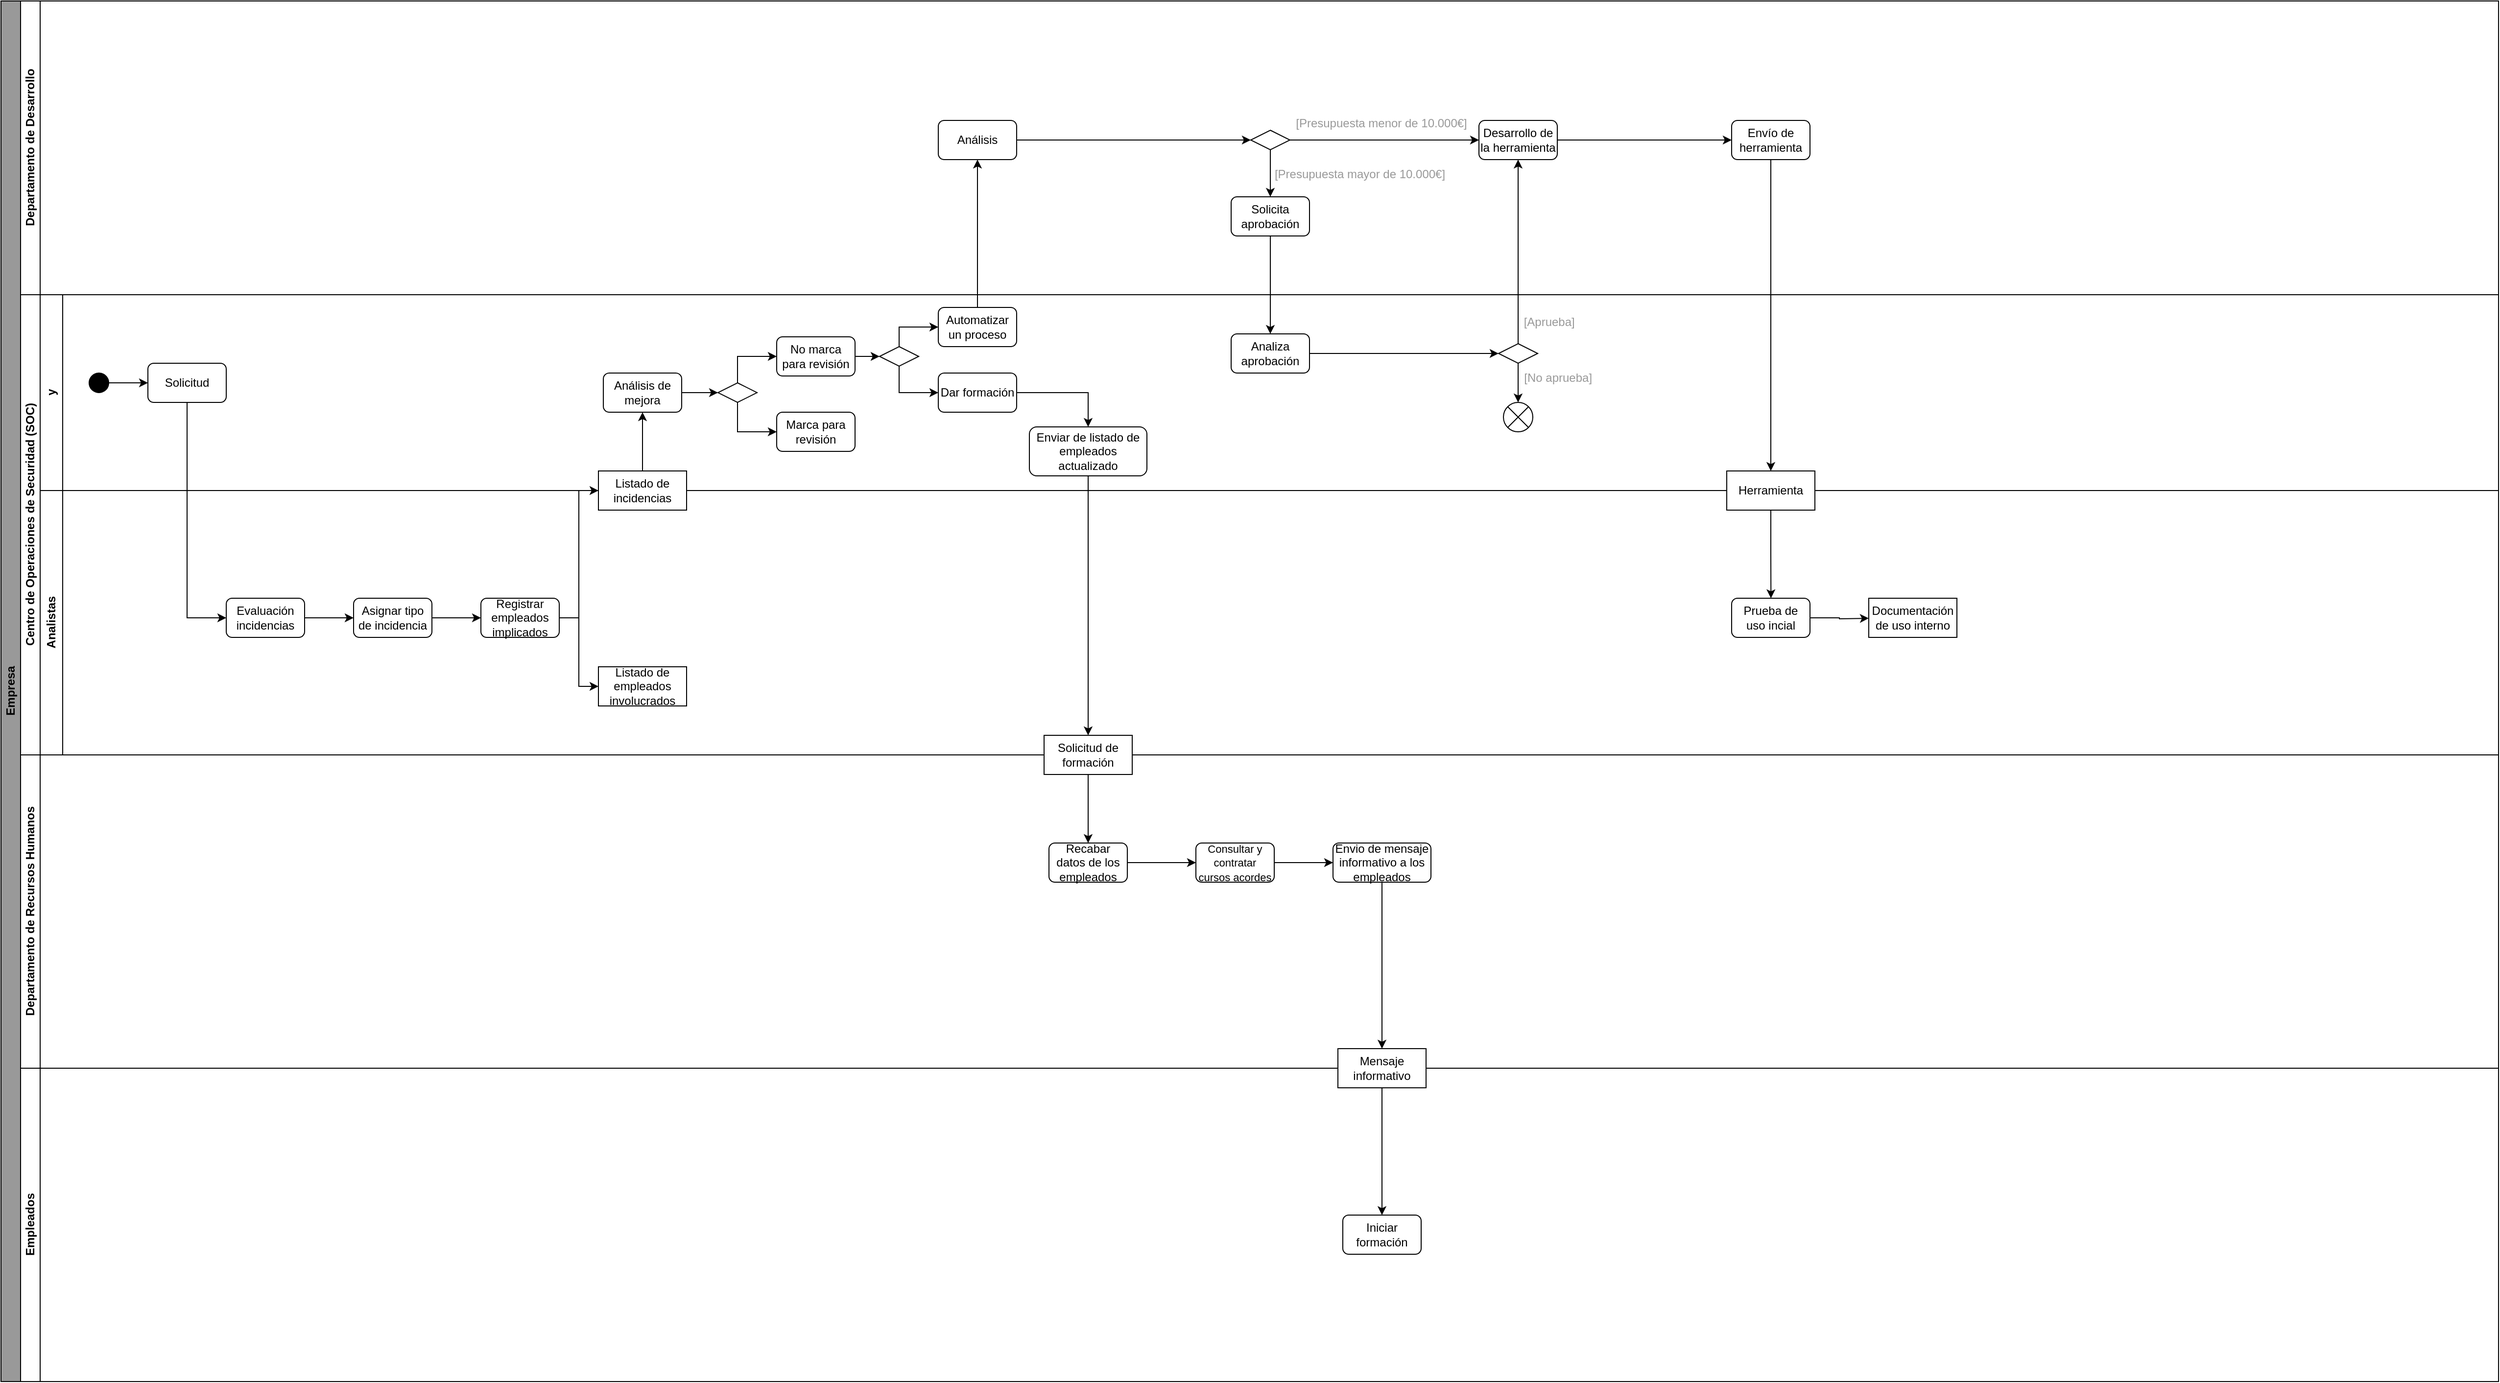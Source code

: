 <mxfile version="26.0.15">
  <diagram name="Página-1" id="V2Iqiuu2jefeKsIMrNsC">
    <mxGraphModel dx="1518" dy="-1586" grid="1" gridSize="10" guides="1" tooltips="1" connect="1" arrows="1" fold="1" page="1" pageScale="1" pageWidth="850" pageHeight="1100" math="0" shadow="0">
      <root>
        <mxCell id="0" />
        <mxCell id="1" parent="0" />
        <mxCell id="dwZYhb1xAHtTYDDChcLW-22" value="Empresa" style="swimlane;childLayout=stackLayout;resizeParent=1;resizeParentMax=0;horizontal=0;startSize=20;horizontalStack=0;html=1;glass=0;fillColor=light-dark(#999999,var(--ge-dark-color, #121212));" parent="1" vertex="1">
          <mxGeometry x="483" y="2710" width="2550" height="1410" as="geometry" />
        </mxCell>
        <mxCell id="dwZYhb1xAHtTYDDChcLW-23" value="Departamento de Desarrollo" style="swimlane;startSize=20;horizontal=0;html=1;" parent="dwZYhb1xAHtTYDDChcLW-22" vertex="1">
          <mxGeometry x="20" width="2530" height="300" as="geometry" />
        </mxCell>
        <mxCell id="Ye0qZoPVvqmFJT9ewQcx-2" value="Análisis" style="rounded=1;whiteSpace=wrap;html=1;" parent="dwZYhb1xAHtTYDDChcLW-23" vertex="1">
          <mxGeometry x="937" y="122" width="80" height="40" as="geometry" />
        </mxCell>
        <mxCell id="Ye0qZoPVvqmFJT9ewQcx-38" style="edgeStyle=orthogonalEdgeStyle;rounded=0;orthogonalLoop=1;jettySize=auto;html=1;exitX=1;exitY=0.5;exitDx=0;exitDy=0;" parent="dwZYhb1xAHtTYDDChcLW-23" source="Ye0qZoPVvqmFJT9ewQcx-12" edge="1">
          <mxGeometry relative="1" as="geometry">
            <mxPoint x="1747" y="142" as="targetPoint" />
          </mxGeometry>
        </mxCell>
        <mxCell id="Ye0qZoPVvqmFJT9ewQcx-12" value="Desarrollo de la herramienta" style="rounded=1;whiteSpace=wrap;html=1;" parent="dwZYhb1xAHtTYDDChcLW-23" vertex="1">
          <mxGeometry x="1489" y="122" width="80" height="40" as="geometry" />
        </mxCell>
        <mxCell id="Ye0qZoPVvqmFJT9ewQcx-13" value="&lt;font style=&quot;color: rgb(153, 153, 153);&quot;&gt;[Presupuesta menor de 10.000€]&lt;/font&gt;" style="text;html=1;align=center;verticalAlign=middle;resizable=0;points=[];autosize=1;strokeColor=none;fillColor=none;" parent="dwZYhb1xAHtTYDDChcLW-23" vertex="1">
          <mxGeometry x="1289" y="110" width="200" height="30" as="geometry" />
        </mxCell>
        <mxCell id="Ye0qZoPVvqmFJT9ewQcx-14" value="&lt;font style=&quot;color: rgb(153, 153, 153);&quot;&gt;[Presupuesta mayor de 10.000€]&lt;/font&gt;" style="text;html=1;align=center;verticalAlign=middle;resizable=0;points=[];autosize=1;strokeColor=none;fillColor=none;" parent="dwZYhb1xAHtTYDDChcLW-23" vertex="1">
          <mxGeometry x="1267" y="162" width="200" height="30" as="geometry" />
        </mxCell>
        <mxCell id="Ye0qZoPVvqmFJT9ewQcx-10" value="Solicita aprobación" style="rounded=1;whiteSpace=wrap;html=1;" parent="dwZYhb1xAHtTYDDChcLW-23" vertex="1">
          <mxGeometry x="1236" y="200" width="80" height="40" as="geometry" />
        </mxCell>
        <mxCell id="Ye0qZoPVvqmFJT9ewQcx-39" value="Envío de herramienta" style="rounded=1;whiteSpace=wrap;html=1;" parent="dwZYhb1xAHtTYDDChcLW-23" vertex="1">
          <mxGeometry x="1747" y="122" width="80" height="40" as="geometry" />
        </mxCell>
        <mxCell id="dwZYhb1xAHtTYDDChcLW-24" value="Centro de Operaciones de Securidad (SOC)" style="swimlane;startSize=20;horizontal=0;html=1;glass=0;" parent="dwZYhb1xAHtTYDDChcLW-22" vertex="1">
          <mxGeometry x="20" y="300" width="2530" height="470" as="geometry" />
        </mxCell>
        <mxCell id="B5OsoqnMkMhix60cj1UZ-86" value="Analistas" style="swimlane;horizontal=0;whiteSpace=wrap;html=1;" parent="dwZYhb1xAHtTYDDChcLW-24" vertex="1">
          <mxGeometry x="20" y="200" width="2510" height="270" as="geometry" />
        </mxCell>
        <mxCell id="o_Q9sKbWr-3OxkOPMP5L-8" style="edgeStyle=orthogonalEdgeStyle;rounded=0;orthogonalLoop=1;jettySize=auto;html=1;exitX=1;exitY=0.5;exitDx=0;exitDy=0;entryX=0;entryY=0.5;entryDx=0;entryDy=0;" parent="B5OsoqnMkMhix60cj1UZ-86" source="dwZYhb1xAHtTYDDChcLW-29" target="o_Q9sKbWr-3OxkOPMP5L-4" edge="1">
          <mxGeometry relative="1" as="geometry" />
        </mxCell>
        <mxCell id="dwZYhb1xAHtTYDDChcLW-29" value="Evaluación incidencias" style="rounded=1;whiteSpace=wrap;html=1;" parent="B5OsoqnMkMhix60cj1UZ-86" vertex="1">
          <mxGeometry x="190" y="110" width="80" height="40" as="geometry" />
        </mxCell>
        <mxCell id="o_Q9sKbWr-3OxkOPMP5L-13" style="edgeStyle=orthogonalEdgeStyle;rounded=0;orthogonalLoop=1;jettySize=auto;html=1;exitX=1;exitY=0.5;exitDx=0;exitDy=0;entryX=0;entryY=0.5;entryDx=0;entryDy=0;" parent="B5OsoqnMkMhix60cj1UZ-86" source="o_Q9sKbWr-3OxkOPMP5L-5" target="dwZYhb1xAHtTYDDChcLW-32" edge="1">
          <mxGeometry relative="1" as="geometry" />
        </mxCell>
        <mxCell id="o_Q9sKbWr-3OxkOPMP5L-5" value="Registrar empleados implicados" style="rounded=1;whiteSpace=wrap;html=1;" parent="B5OsoqnMkMhix60cj1UZ-86" vertex="1">
          <mxGeometry x="450" y="110" width="80" height="40" as="geometry" />
        </mxCell>
        <mxCell id="o_Q9sKbWr-3OxkOPMP5L-9" style="edgeStyle=orthogonalEdgeStyle;rounded=0;orthogonalLoop=1;jettySize=auto;html=1;exitX=1;exitY=0.5;exitDx=0;exitDy=0;entryX=0;entryY=0.5;entryDx=0;entryDy=0;" parent="B5OsoqnMkMhix60cj1UZ-86" source="o_Q9sKbWr-3OxkOPMP5L-4" target="o_Q9sKbWr-3OxkOPMP5L-5" edge="1">
          <mxGeometry relative="1" as="geometry" />
        </mxCell>
        <mxCell id="o_Q9sKbWr-3OxkOPMP5L-4" value="Asignar tipo de incidencia" style="rounded=1;whiteSpace=wrap;html=1;" parent="B5OsoqnMkMhix60cj1UZ-86" vertex="1">
          <mxGeometry x="320" y="110" width="80" height="40" as="geometry" />
        </mxCell>
        <mxCell id="dwZYhb1xAHtTYDDChcLW-32" value="Listado de empleados involucrados" style="rounded=0;whiteSpace=wrap;html=1;" parent="B5OsoqnMkMhix60cj1UZ-86" vertex="1">
          <mxGeometry x="570" y="180" width="90" height="40" as="geometry" />
        </mxCell>
        <mxCell id="dwZYhb1xAHtTYDDChcLW-47" value="Solicitud de formación" style="rounded=0;whiteSpace=wrap;html=1;" parent="B5OsoqnMkMhix60cj1UZ-86" vertex="1">
          <mxGeometry x="1025" y="250" width="90" height="40" as="geometry" />
        </mxCell>
        <mxCell id="Ye0qZoPVvqmFJT9ewQcx-43" value="Listado de incidencias" style="rounded=0;whiteSpace=wrap;html=1;" parent="B5OsoqnMkMhix60cj1UZ-86" vertex="1">
          <mxGeometry x="1722" y="-20" width="90" height="40" as="geometry" />
        </mxCell>
        <mxCell id="Ye0qZoPVvqmFJT9ewQcx-44" value="Listado de incidencias" style="rounded=0;whiteSpace=wrap;html=1;" parent="B5OsoqnMkMhix60cj1UZ-86" vertex="1">
          <mxGeometry x="1722" y="-20" width="90" height="40" as="geometry" />
        </mxCell>
        <mxCell id="Ye0qZoPVvqmFJT9ewQcx-58" style="edgeStyle=orthogonalEdgeStyle;rounded=0;orthogonalLoop=1;jettySize=auto;html=1;exitX=1;exitY=0.5;exitDx=0;exitDy=0;" parent="B5OsoqnMkMhix60cj1UZ-86" source="Ye0qZoPVvqmFJT9ewQcx-57" edge="1">
          <mxGeometry relative="1" as="geometry">
            <mxPoint x="1867" y="130.455" as="targetPoint" />
          </mxGeometry>
        </mxCell>
        <mxCell id="Ye0qZoPVvqmFJT9ewQcx-57" value="Prueba de uso incial" style="rounded=1;whiteSpace=wrap;html=1;" parent="B5OsoqnMkMhix60cj1UZ-86" vertex="1">
          <mxGeometry x="1727" y="110" width="80" height="40" as="geometry" />
        </mxCell>
        <mxCell id="Ye0qZoPVvqmFJT9ewQcx-59" value="Documentación de uso interno" style="rounded=0;whiteSpace=wrap;html=1;" parent="B5OsoqnMkMhix60cj1UZ-86" vertex="1">
          <mxGeometry x="1867" y="110" width="90" height="40" as="geometry" />
        </mxCell>
        <mxCell id="o_Q9sKbWr-3OxkOPMP5L-3" style="edgeStyle=orthogonalEdgeStyle;rounded=0;orthogonalLoop=1;jettySize=auto;html=1;exitX=0.5;exitY=1;exitDx=0;exitDy=0;entryX=0;entryY=0.5;entryDx=0;entryDy=0;" parent="dwZYhb1xAHtTYDDChcLW-24" source="o_Q9sKbWr-3OxkOPMP5L-1" target="dwZYhb1xAHtTYDDChcLW-29" edge="1">
          <mxGeometry relative="1" as="geometry" />
        </mxCell>
        <mxCell id="o_Q9sKbWr-3OxkOPMP5L-12" style="edgeStyle=orthogonalEdgeStyle;rounded=0;orthogonalLoop=1;jettySize=auto;html=1;exitX=1;exitY=0.5;exitDx=0;exitDy=0;entryX=0;entryY=0.5;entryDx=0;entryDy=0;" parent="dwZYhb1xAHtTYDDChcLW-24" source="o_Q9sKbWr-3OxkOPMP5L-5" target="dwZYhb1xAHtTYDDChcLW-31" edge="1">
          <mxGeometry relative="1" as="geometry" />
        </mxCell>
        <mxCell id="B5OsoqnMkMhix60cj1UZ-84" value="y" style="swimlane;horizontal=0;whiteSpace=wrap;html=1;startSize=23;" parent="dwZYhb1xAHtTYDDChcLW-24" vertex="1">
          <mxGeometry x="20" width="2510" height="200" as="geometry" />
        </mxCell>
        <mxCell id="o_Q9sKbWr-3OxkOPMP5L-2" style="edgeStyle=orthogonalEdgeStyle;rounded=0;orthogonalLoop=1;jettySize=auto;html=1;exitX=1;exitY=0.5;exitDx=0;exitDy=0;entryX=0;entryY=0.5;entryDx=0;entryDy=0;" parent="B5OsoqnMkMhix60cj1UZ-84" source="dwZYhb1xAHtTYDDChcLW-26" target="o_Q9sKbWr-3OxkOPMP5L-1" edge="1">
          <mxGeometry relative="1" as="geometry" />
        </mxCell>
        <mxCell id="dwZYhb1xAHtTYDDChcLW-26" value="" style="ellipse;fillColor=strokeColor;html=1;" parent="B5OsoqnMkMhix60cj1UZ-84" vertex="1">
          <mxGeometry x="50" y="80" width="20" height="20" as="geometry" />
        </mxCell>
        <mxCell id="o_Q9sKbWr-3OxkOPMP5L-1" value="Solicitud" style="rounded=1;whiteSpace=wrap;html=1;" parent="B5OsoqnMkMhix60cj1UZ-84" vertex="1">
          <mxGeometry x="110" y="70" width="80" height="40" as="geometry" />
        </mxCell>
        <mxCell id="o_Q9sKbWr-3OxkOPMP5L-21" style="edgeStyle=orthogonalEdgeStyle;rounded=0;orthogonalLoop=1;jettySize=auto;html=1;exitX=1;exitY=0.5;exitDx=0;exitDy=0;entryX=0;entryY=0.5;entryDx=0;entryDy=0;" parent="B5OsoqnMkMhix60cj1UZ-84" source="dwZYhb1xAHtTYDDChcLW-33" target="dwZYhb1xAHtTYDDChcLW-36" edge="1">
          <mxGeometry relative="1" as="geometry" />
        </mxCell>
        <mxCell id="dwZYhb1xAHtTYDDChcLW-33" value="Análisis de mejora&lt;span style=&quot;color: rgba(0, 0, 0, 0); font-family: monospace; font-size: 0px; text-align: start; text-wrap-mode: nowrap;&quot;&gt;%3CmxGraphModel%3E%3Croot%3E%3CmxCell%20id%3D%220%22%2F%3E%3CmxCell%20id%3D%221%22%20parent%3D%220%22%2F%3E%3CmxCell%20id%3D%222%22%20value%3D%22evaluaci%C3%B3n%20incidencias%22%20style%3D%22rounded%3D1%3BwhiteSpace%3Dwrap%3Bhtml%3D1%3B%22%20vertex%3D%221%22%20parent%3D%221%22%3E%3CmxGeometry%20x%3D%22530%22%20y%3D%223270%22%20width%3D%2280%22%20height%3D%2240%22%20as%3D%22geometry%22%2F%3E%3C%2FmxCell%3E%3C%2Froot%3E%3C%2FmxGraphModel%3E&lt;/span&gt;" style="rounded=1;whiteSpace=wrap;html=1;" parent="B5OsoqnMkMhix60cj1UZ-84" vertex="1">
          <mxGeometry x="575" y="80" width="80" height="40" as="geometry" />
        </mxCell>
        <mxCell id="QzcsEoRw-TG-6qMymVgF-25" style="edgeStyle=orthogonalEdgeStyle;rounded=0;orthogonalLoop=1;jettySize=auto;html=1;exitX=0.5;exitY=1;exitDx=0;exitDy=0;entryX=0;entryY=0.5;entryDx=0;entryDy=0;" parent="B5OsoqnMkMhix60cj1UZ-84" source="dwZYhb1xAHtTYDDChcLW-36" target="QzcsEoRw-TG-6qMymVgF-24" edge="1">
          <mxGeometry relative="1" as="geometry" />
        </mxCell>
        <mxCell id="QzcsEoRw-TG-6qMymVgF-26" style="edgeStyle=orthogonalEdgeStyle;rounded=0;orthogonalLoop=1;jettySize=auto;html=1;exitX=0.5;exitY=0;exitDx=0;exitDy=0;entryX=0;entryY=0.5;entryDx=0;entryDy=0;" parent="B5OsoqnMkMhix60cj1UZ-84" source="dwZYhb1xAHtTYDDChcLW-36" target="o_Q9sKbWr-3OxkOPMP5L-20" edge="1">
          <mxGeometry relative="1" as="geometry" />
        </mxCell>
        <mxCell id="dwZYhb1xAHtTYDDChcLW-36" value="" style="rhombus;whiteSpace=wrap;html=1;" parent="B5OsoqnMkMhix60cj1UZ-84" vertex="1">
          <mxGeometry x="692" y="90" width="40" height="20" as="geometry" />
        </mxCell>
        <mxCell id="o_Q9sKbWr-3OxkOPMP5L-14" style="edgeStyle=orthogonalEdgeStyle;rounded=0;orthogonalLoop=1;jettySize=auto;html=1;exitX=0.5;exitY=0;exitDx=0;exitDy=0;entryX=0.5;entryY=1;entryDx=0;entryDy=0;" parent="B5OsoqnMkMhix60cj1UZ-84" source="dwZYhb1xAHtTYDDChcLW-31" target="dwZYhb1xAHtTYDDChcLW-33" edge="1">
          <mxGeometry relative="1" as="geometry" />
        </mxCell>
        <mxCell id="dwZYhb1xAHtTYDDChcLW-31" value="Listado de incidencias" style="rounded=0;whiteSpace=wrap;html=1;" parent="B5OsoqnMkMhix60cj1UZ-84" vertex="1">
          <mxGeometry x="570" y="180" width="90" height="40" as="geometry" />
        </mxCell>
        <mxCell id="QzcsEoRw-TG-6qMymVgF-29" style="edgeStyle=orthogonalEdgeStyle;rounded=0;orthogonalLoop=1;jettySize=auto;html=1;exitX=1;exitY=0.5;exitDx=0;exitDy=0;entryX=0;entryY=0.5;entryDx=0;entryDy=0;" parent="B5OsoqnMkMhix60cj1UZ-84" source="o_Q9sKbWr-3OxkOPMP5L-20" target="QzcsEoRw-TG-6qMymVgF-28" edge="1">
          <mxGeometry relative="1" as="geometry" />
        </mxCell>
        <mxCell id="o_Q9sKbWr-3OxkOPMP5L-20" value="No marca para revisión" style="rounded=1;whiteSpace=wrap;html=1;" parent="B5OsoqnMkMhix60cj1UZ-84" vertex="1">
          <mxGeometry x="752" y="43" width="80" height="40" as="geometry" />
        </mxCell>
        <mxCell id="o_Q9sKbWr-3OxkOPMP5L-19" value="Automatizar un proceso" style="rounded=1;whiteSpace=wrap;html=1;" parent="B5OsoqnMkMhix60cj1UZ-84" vertex="1">
          <mxGeometry x="917" y="13" width="80" height="40" as="geometry" />
        </mxCell>
        <mxCell id="dwZYhb1xAHtTYDDChcLW-51" value="Enviar de listado de empleados actualizado" style="rounded=1;whiteSpace=wrap;html=1;" parent="B5OsoqnMkMhix60cj1UZ-84" vertex="1">
          <mxGeometry x="1010" y="135" width="120" height="50" as="geometry" />
        </mxCell>
        <mxCell id="Ye0qZoPVvqmFJT9ewQcx-37" value="&lt;font style=&quot;color: rgb(153, 153, 153);&quot;&gt;[Aprueba]&amp;nbsp;&lt;/font&gt;" style="text;html=1;align=center;verticalAlign=middle;resizable=0;points=[];autosize=1;strokeColor=none;fillColor=none;" parent="B5OsoqnMkMhix60cj1UZ-84" vertex="1">
          <mxGeometry x="1502" y="13" width="80" height="30" as="geometry" />
        </mxCell>
        <mxCell id="Ye0qZoPVvqmFJT9ewQcx-61" style="edgeStyle=orthogonalEdgeStyle;rounded=0;orthogonalLoop=1;jettySize=auto;html=1;exitX=0.5;exitY=1;exitDx=0;exitDy=0;entryX=0.5;entryY=0;entryDx=0;entryDy=0;" parent="B5OsoqnMkMhix60cj1UZ-84" source="Ye0qZoPVvqmFJT9ewQcx-20" target="Ye0qZoPVvqmFJT9ewQcx-60" edge="1">
          <mxGeometry relative="1" as="geometry" />
        </mxCell>
        <mxCell id="Ye0qZoPVvqmFJT9ewQcx-20" value="" style="rhombus;whiteSpace=wrap;html=1;" parent="B5OsoqnMkMhix60cj1UZ-84" vertex="1">
          <mxGeometry x="1489" y="50" width="40" height="20" as="geometry" />
        </mxCell>
        <mxCell id="Ye0qZoPVvqmFJT9ewQcx-54" style="edgeStyle=orthogonalEdgeStyle;rounded=0;orthogonalLoop=1;jettySize=auto;html=1;exitX=1;exitY=0.5;exitDx=0;exitDy=0;entryX=0;entryY=0.5;entryDx=0;entryDy=0;" parent="B5OsoqnMkMhix60cj1UZ-84" source="Ye0qZoPVvqmFJT9ewQcx-50" target="Ye0qZoPVvqmFJT9ewQcx-20" edge="1">
          <mxGeometry relative="1" as="geometry" />
        </mxCell>
        <mxCell id="Ye0qZoPVvqmFJT9ewQcx-50" value="Analiza aprobación" style="rounded=1;whiteSpace=wrap;html=1;" parent="B5OsoqnMkMhix60cj1UZ-84" vertex="1">
          <mxGeometry x="1216" y="40" width="80" height="40" as="geometry" />
        </mxCell>
        <mxCell id="Ye0qZoPVvqmFJT9ewQcx-60" value="" style="shape=sumEllipse;perimeter=ellipsePerimeter;html=1;backgroundOutline=1;" parent="B5OsoqnMkMhix60cj1UZ-84" vertex="1">
          <mxGeometry x="1494" y="110" width="30" height="30" as="geometry" />
        </mxCell>
        <mxCell id="QzcsEoRw-TG-6qMymVgF-24" value="Marca para revisión" style="rounded=1;whiteSpace=wrap;html=1;" parent="B5OsoqnMkMhix60cj1UZ-84" vertex="1">
          <mxGeometry x="752" y="120" width="80" height="40" as="geometry" />
        </mxCell>
        <mxCell id="QzcsEoRw-TG-6qMymVgF-33" style="edgeStyle=orthogonalEdgeStyle;rounded=0;orthogonalLoop=1;jettySize=auto;html=1;exitX=1;exitY=0.5;exitDx=0;exitDy=0;entryX=0.5;entryY=0;entryDx=0;entryDy=0;" parent="B5OsoqnMkMhix60cj1UZ-84" source="o_Q9sKbWr-3OxkOPMP5L-18" target="dwZYhb1xAHtTYDDChcLW-51" edge="1">
          <mxGeometry relative="1" as="geometry" />
        </mxCell>
        <mxCell id="o_Q9sKbWr-3OxkOPMP5L-18" value="Dar formación" style="rounded=1;whiteSpace=wrap;html=1;" parent="B5OsoqnMkMhix60cj1UZ-84" vertex="1">
          <mxGeometry x="917" y="80" width="80" height="40" as="geometry" />
        </mxCell>
        <mxCell id="QzcsEoRw-TG-6qMymVgF-31" style="edgeStyle=orthogonalEdgeStyle;rounded=0;orthogonalLoop=1;jettySize=auto;html=1;exitX=0.5;exitY=0;exitDx=0;exitDy=0;entryX=0;entryY=0.5;entryDx=0;entryDy=0;" parent="B5OsoqnMkMhix60cj1UZ-84" source="QzcsEoRw-TG-6qMymVgF-28" target="o_Q9sKbWr-3OxkOPMP5L-19" edge="1">
          <mxGeometry relative="1" as="geometry" />
        </mxCell>
        <mxCell id="QzcsEoRw-TG-6qMymVgF-32" style="edgeStyle=orthogonalEdgeStyle;rounded=0;orthogonalLoop=1;jettySize=auto;html=1;exitX=0.5;exitY=1;exitDx=0;exitDy=0;entryX=0;entryY=0.5;entryDx=0;entryDy=0;" parent="B5OsoqnMkMhix60cj1UZ-84" source="QzcsEoRw-TG-6qMymVgF-28" target="o_Q9sKbWr-3OxkOPMP5L-18" edge="1">
          <mxGeometry relative="1" as="geometry" />
        </mxCell>
        <mxCell id="QzcsEoRw-TG-6qMymVgF-28" value="" style="rhombus;whiteSpace=wrap;html=1;" parent="B5OsoqnMkMhix60cj1UZ-84" vertex="1">
          <mxGeometry x="857" y="53" width="40" height="20" as="geometry" />
        </mxCell>
        <mxCell id="tTP53KBrqFLt5hd1VwmV-1" value="&lt;font style=&quot;color: rgb(153, 153, 153);&quot;&gt;[No aprueba]&amp;nbsp;&lt;/font&gt;" style="text;html=1;align=center;verticalAlign=middle;resizable=0;points=[];autosize=1;strokeColor=none;fillColor=none;" vertex="1" parent="B5OsoqnMkMhix60cj1UZ-84">
          <mxGeometry x="1501" y="70" width="100" height="30" as="geometry" />
        </mxCell>
        <mxCell id="o_Q9sKbWr-3OxkOPMP5L-27" style="edgeStyle=orthogonalEdgeStyle;rounded=0;orthogonalLoop=1;jettySize=auto;html=1;exitX=0.5;exitY=1;exitDx=0;exitDy=0;entryX=0.5;entryY=0;entryDx=0;entryDy=0;" parent="dwZYhb1xAHtTYDDChcLW-24" source="dwZYhb1xAHtTYDDChcLW-51" target="dwZYhb1xAHtTYDDChcLW-47" edge="1">
          <mxGeometry relative="1" as="geometry" />
        </mxCell>
        <mxCell id="dwZYhb1xAHtTYDDChcLW-34" value="Departamento de Recursos Humanos" style="swimlane;startSize=20;horizontal=0;html=1;" parent="dwZYhb1xAHtTYDDChcLW-22" vertex="1">
          <mxGeometry x="20" y="770" width="2530" height="320" as="geometry" />
        </mxCell>
        <mxCell id="o_Q9sKbWr-3OxkOPMP5L-31" style="edgeStyle=orthogonalEdgeStyle;rounded=0;orthogonalLoop=1;jettySize=auto;html=1;exitX=0.5;exitY=1;exitDx=0;exitDy=0;" parent="dwZYhb1xAHtTYDDChcLW-34" source="dwZYhb1xAHtTYDDChcLW-45" target="dwZYhb1xAHtTYDDChcLW-68" edge="1">
          <mxGeometry relative="1" as="geometry" />
        </mxCell>
        <mxCell id="dwZYhb1xAHtTYDDChcLW-45" value="Envio de mensaje informativo a los empleados" style="rounded=1;whiteSpace=wrap;html=1;" parent="dwZYhb1xAHtTYDDChcLW-34" vertex="1">
          <mxGeometry x="1340" y="90" width="100" height="40" as="geometry" />
        </mxCell>
        <mxCell id="o_Q9sKbWr-3OxkOPMP5L-30" style="edgeStyle=orthogonalEdgeStyle;rounded=0;orthogonalLoop=1;jettySize=auto;html=1;exitX=1;exitY=0.5;exitDx=0;exitDy=0;entryX=0;entryY=0.5;entryDx=0;entryDy=0;" parent="dwZYhb1xAHtTYDDChcLW-34" source="dwZYhb1xAHtTYDDChcLW-58" target="dwZYhb1xAHtTYDDChcLW-45" edge="1">
          <mxGeometry relative="1" as="geometry" />
        </mxCell>
        <mxCell id="dwZYhb1xAHtTYDDChcLW-58" value="&lt;font style=&quot;font-size: 11px;&quot;&gt;Consultar y contratar cursos acordes&lt;/font&gt;" style="rounded=1;whiteSpace=wrap;html=1;" parent="dwZYhb1xAHtTYDDChcLW-34" vertex="1">
          <mxGeometry x="1200" y="90" width="80" height="40" as="geometry" />
        </mxCell>
        <mxCell id="o_Q9sKbWr-3OxkOPMP5L-29" style="edgeStyle=orthogonalEdgeStyle;rounded=0;orthogonalLoop=1;jettySize=auto;html=1;exitX=1;exitY=0.5;exitDx=0;exitDy=0;entryX=0;entryY=0.5;entryDx=0;entryDy=0;" parent="dwZYhb1xAHtTYDDChcLW-34" source="dwZYhb1xAHtTYDDChcLW-44" target="dwZYhb1xAHtTYDDChcLW-58" edge="1">
          <mxGeometry relative="1" as="geometry" />
        </mxCell>
        <mxCell id="dwZYhb1xAHtTYDDChcLW-44" value="Recabar datos de los empleados" style="rounded=1;whiteSpace=wrap;html=1;" parent="dwZYhb1xAHtTYDDChcLW-34" vertex="1">
          <mxGeometry x="1050" y="90" width="80" height="40" as="geometry" />
        </mxCell>
        <mxCell id="dwZYhb1xAHtTYDDChcLW-71" value="Iniciar formación" style="rounded=1;whiteSpace=wrap;html=1;" parent="dwZYhb1xAHtTYDDChcLW-34" vertex="1">
          <mxGeometry x="1350" y="470" width="80" height="40" as="geometry" />
        </mxCell>
        <mxCell id="dwZYhb1xAHtTYDDChcLW-72" style="edgeStyle=orthogonalEdgeStyle;rounded=0;orthogonalLoop=1;jettySize=auto;html=1;entryX=0.5;entryY=0;entryDx=0;entryDy=0;" parent="dwZYhb1xAHtTYDDChcLW-34" source="dwZYhb1xAHtTYDDChcLW-68" target="dwZYhb1xAHtTYDDChcLW-71" edge="1">
          <mxGeometry relative="1" as="geometry" />
        </mxCell>
        <mxCell id="o_Q9sKbWr-3OxkOPMP5L-32" value="Solicitud de formación" style="rounded=0;whiteSpace=wrap;html=1;" parent="dwZYhb1xAHtTYDDChcLW-34" vertex="1">
          <mxGeometry x="1045" y="-20" width="90" height="40" as="geometry" />
        </mxCell>
        <mxCell id="dwZYhb1xAHtTYDDChcLW-68" value="Mensaje informativo" style="rounded=0;whiteSpace=wrap;html=1;fontStyle=4" parent="dwZYhb1xAHtTYDDChcLW-34" vertex="1">
          <mxGeometry x="1345" y="300" width="90" height="40" as="geometry" />
        </mxCell>
        <mxCell id="dwZYhb1xAHtTYDDChcLW-61" value="Empleados" style="swimlane;startSize=20;horizontal=0;html=1;" parent="dwZYhb1xAHtTYDDChcLW-22" vertex="1">
          <mxGeometry x="20" y="1090" width="2530" height="320" as="geometry" />
        </mxCell>
        <mxCell id="o_Q9sKbWr-3OxkOPMP5L-35" value="Mensaje informativo" style="rounded=0;whiteSpace=wrap;html=1;" parent="dwZYhb1xAHtTYDDChcLW-61" vertex="1">
          <mxGeometry x="1345" y="-20" width="90" height="40" as="geometry" />
        </mxCell>
        <mxCell id="o_Q9sKbWr-3OxkOPMP5L-28" style="edgeStyle=orthogonalEdgeStyle;rounded=0;orthogonalLoop=1;jettySize=auto;html=1;exitX=0.5;exitY=1;exitDx=0;exitDy=0;entryX=0.5;entryY=0;entryDx=0;entryDy=0;" parent="dwZYhb1xAHtTYDDChcLW-22" source="dwZYhb1xAHtTYDDChcLW-47" target="dwZYhb1xAHtTYDDChcLW-44" edge="1">
          <mxGeometry relative="1" as="geometry" />
        </mxCell>
        <mxCell id="Ye0qZoPVvqmFJT9ewQcx-41" style="edgeStyle=orthogonalEdgeStyle;rounded=0;orthogonalLoop=1;jettySize=auto;html=1;exitX=0.5;exitY=1;exitDx=0;exitDy=0;entryX=0.5;entryY=0;entryDx=0;entryDy=0;" parent="dwZYhb1xAHtTYDDChcLW-22" source="Ye0qZoPVvqmFJT9ewQcx-39" target="Ye0qZoPVvqmFJT9ewQcx-43" edge="1">
          <mxGeometry relative="1" as="geometry">
            <mxPoint x="1807" y="279" as="targetPoint" />
          </mxGeometry>
        </mxCell>
        <mxCell id="Ye0qZoPVvqmFJT9ewQcx-51" style="edgeStyle=orthogonalEdgeStyle;rounded=0;orthogonalLoop=1;jettySize=auto;html=1;exitX=0.5;exitY=1;exitDx=0;exitDy=0;entryX=0.5;entryY=0;entryDx=0;entryDy=0;" parent="dwZYhb1xAHtTYDDChcLW-22" source="Ye0qZoPVvqmFJT9ewQcx-10" target="Ye0qZoPVvqmFJT9ewQcx-50" edge="1">
          <mxGeometry relative="1" as="geometry" />
        </mxCell>
        <mxCell id="Ye0qZoPVvqmFJT9ewQcx-52" style="edgeStyle=orthogonalEdgeStyle;rounded=0;orthogonalLoop=1;jettySize=auto;html=1;exitX=0.5;exitY=0;exitDx=0;exitDy=0;entryX=0.5;entryY=1;entryDx=0;entryDy=0;" parent="dwZYhb1xAHtTYDDChcLW-22" source="Ye0qZoPVvqmFJT9ewQcx-20" target="Ye0qZoPVvqmFJT9ewQcx-12" edge="1">
          <mxGeometry relative="1" as="geometry" />
        </mxCell>
        <mxCell id="QzcsEoRw-TG-6qMymVgF-34" style="edgeStyle=orthogonalEdgeStyle;rounded=0;orthogonalLoop=1;jettySize=auto;html=1;exitX=0.5;exitY=0;exitDx=0;exitDy=0;entryX=0.5;entryY=1;entryDx=0;entryDy=0;" parent="dwZYhb1xAHtTYDDChcLW-22" source="o_Q9sKbWr-3OxkOPMP5L-19" target="Ye0qZoPVvqmFJT9ewQcx-2" edge="1">
          <mxGeometry relative="1" as="geometry" />
        </mxCell>
        <mxCell id="Ye0qZoPVvqmFJT9ewQcx-27" style="edgeStyle=orthogonalEdgeStyle;rounded=0;orthogonalLoop=1;jettySize=auto;html=1;exitX=1;exitY=0.5;exitDx=0;exitDy=0;entryX=0;entryY=0.5;entryDx=0;entryDy=0;" parent="1" source="Ye0qZoPVvqmFJT9ewQcx-19" target="Ye0qZoPVvqmFJT9ewQcx-12" edge="1">
          <mxGeometry relative="1" as="geometry" />
        </mxCell>
        <mxCell id="Ye0qZoPVvqmFJT9ewQcx-28" style="edgeStyle=orthogonalEdgeStyle;rounded=0;orthogonalLoop=1;jettySize=auto;html=1;exitX=0.5;exitY=1;exitDx=0;exitDy=0;entryX=0.5;entryY=0;entryDx=0;entryDy=0;" parent="1" source="Ye0qZoPVvqmFJT9ewQcx-19" target="Ye0qZoPVvqmFJT9ewQcx-10" edge="1">
          <mxGeometry relative="1" as="geometry" />
        </mxCell>
        <mxCell id="Ye0qZoPVvqmFJT9ewQcx-19" value="" style="rhombus;whiteSpace=wrap;html=1;" parent="1" vertex="1">
          <mxGeometry x="1759" y="2842" width="40" height="20" as="geometry" />
        </mxCell>
        <mxCell id="Ye0qZoPVvqmFJT9ewQcx-26" style="edgeStyle=orthogonalEdgeStyle;rounded=0;orthogonalLoop=1;jettySize=auto;html=1;exitX=1;exitY=0.5;exitDx=0;exitDy=0;entryX=0;entryY=0.5;entryDx=0;entryDy=0;" parent="1" source="Ye0qZoPVvqmFJT9ewQcx-2" target="Ye0qZoPVvqmFJT9ewQcx-19" edge="1">
          <mxGeometry relative="1" as="geometry" />
        </mxCell>
        <mxCell id="Ye0qZoPVvqmFJT9ewQcx-56" style="edgeStyle=orthogonalEdgeStyle;rounded=0;orthogonalLoop=1;jettySize=auto;html=1;exitX=0.5;exitY=1;exitDx=0;exitDy=0;" parent="1" source="Ye0qZoPVvqmFJT9ewQcx-45" edge="1">
          <mxGeometry relative="1" as="geometry">
            <mxPoint x="2290.143" y="3320" as="targetPoint" />
          </mxGeometry>
        </mxCell>
        <mxCell id="Ye0qZoPVvqmFJT9ewQcx-45" value="Herramienta" style="rounded=0;whiteSpace=wrap;html=1;" parent="1" vertex="1">
          <mxGeometry x="2245" y="3190" width="90" height="40" as="geometry" />
        </mxCell>
      </root>
    </mxGraphModel>
  </diagram>
</mxfile>

